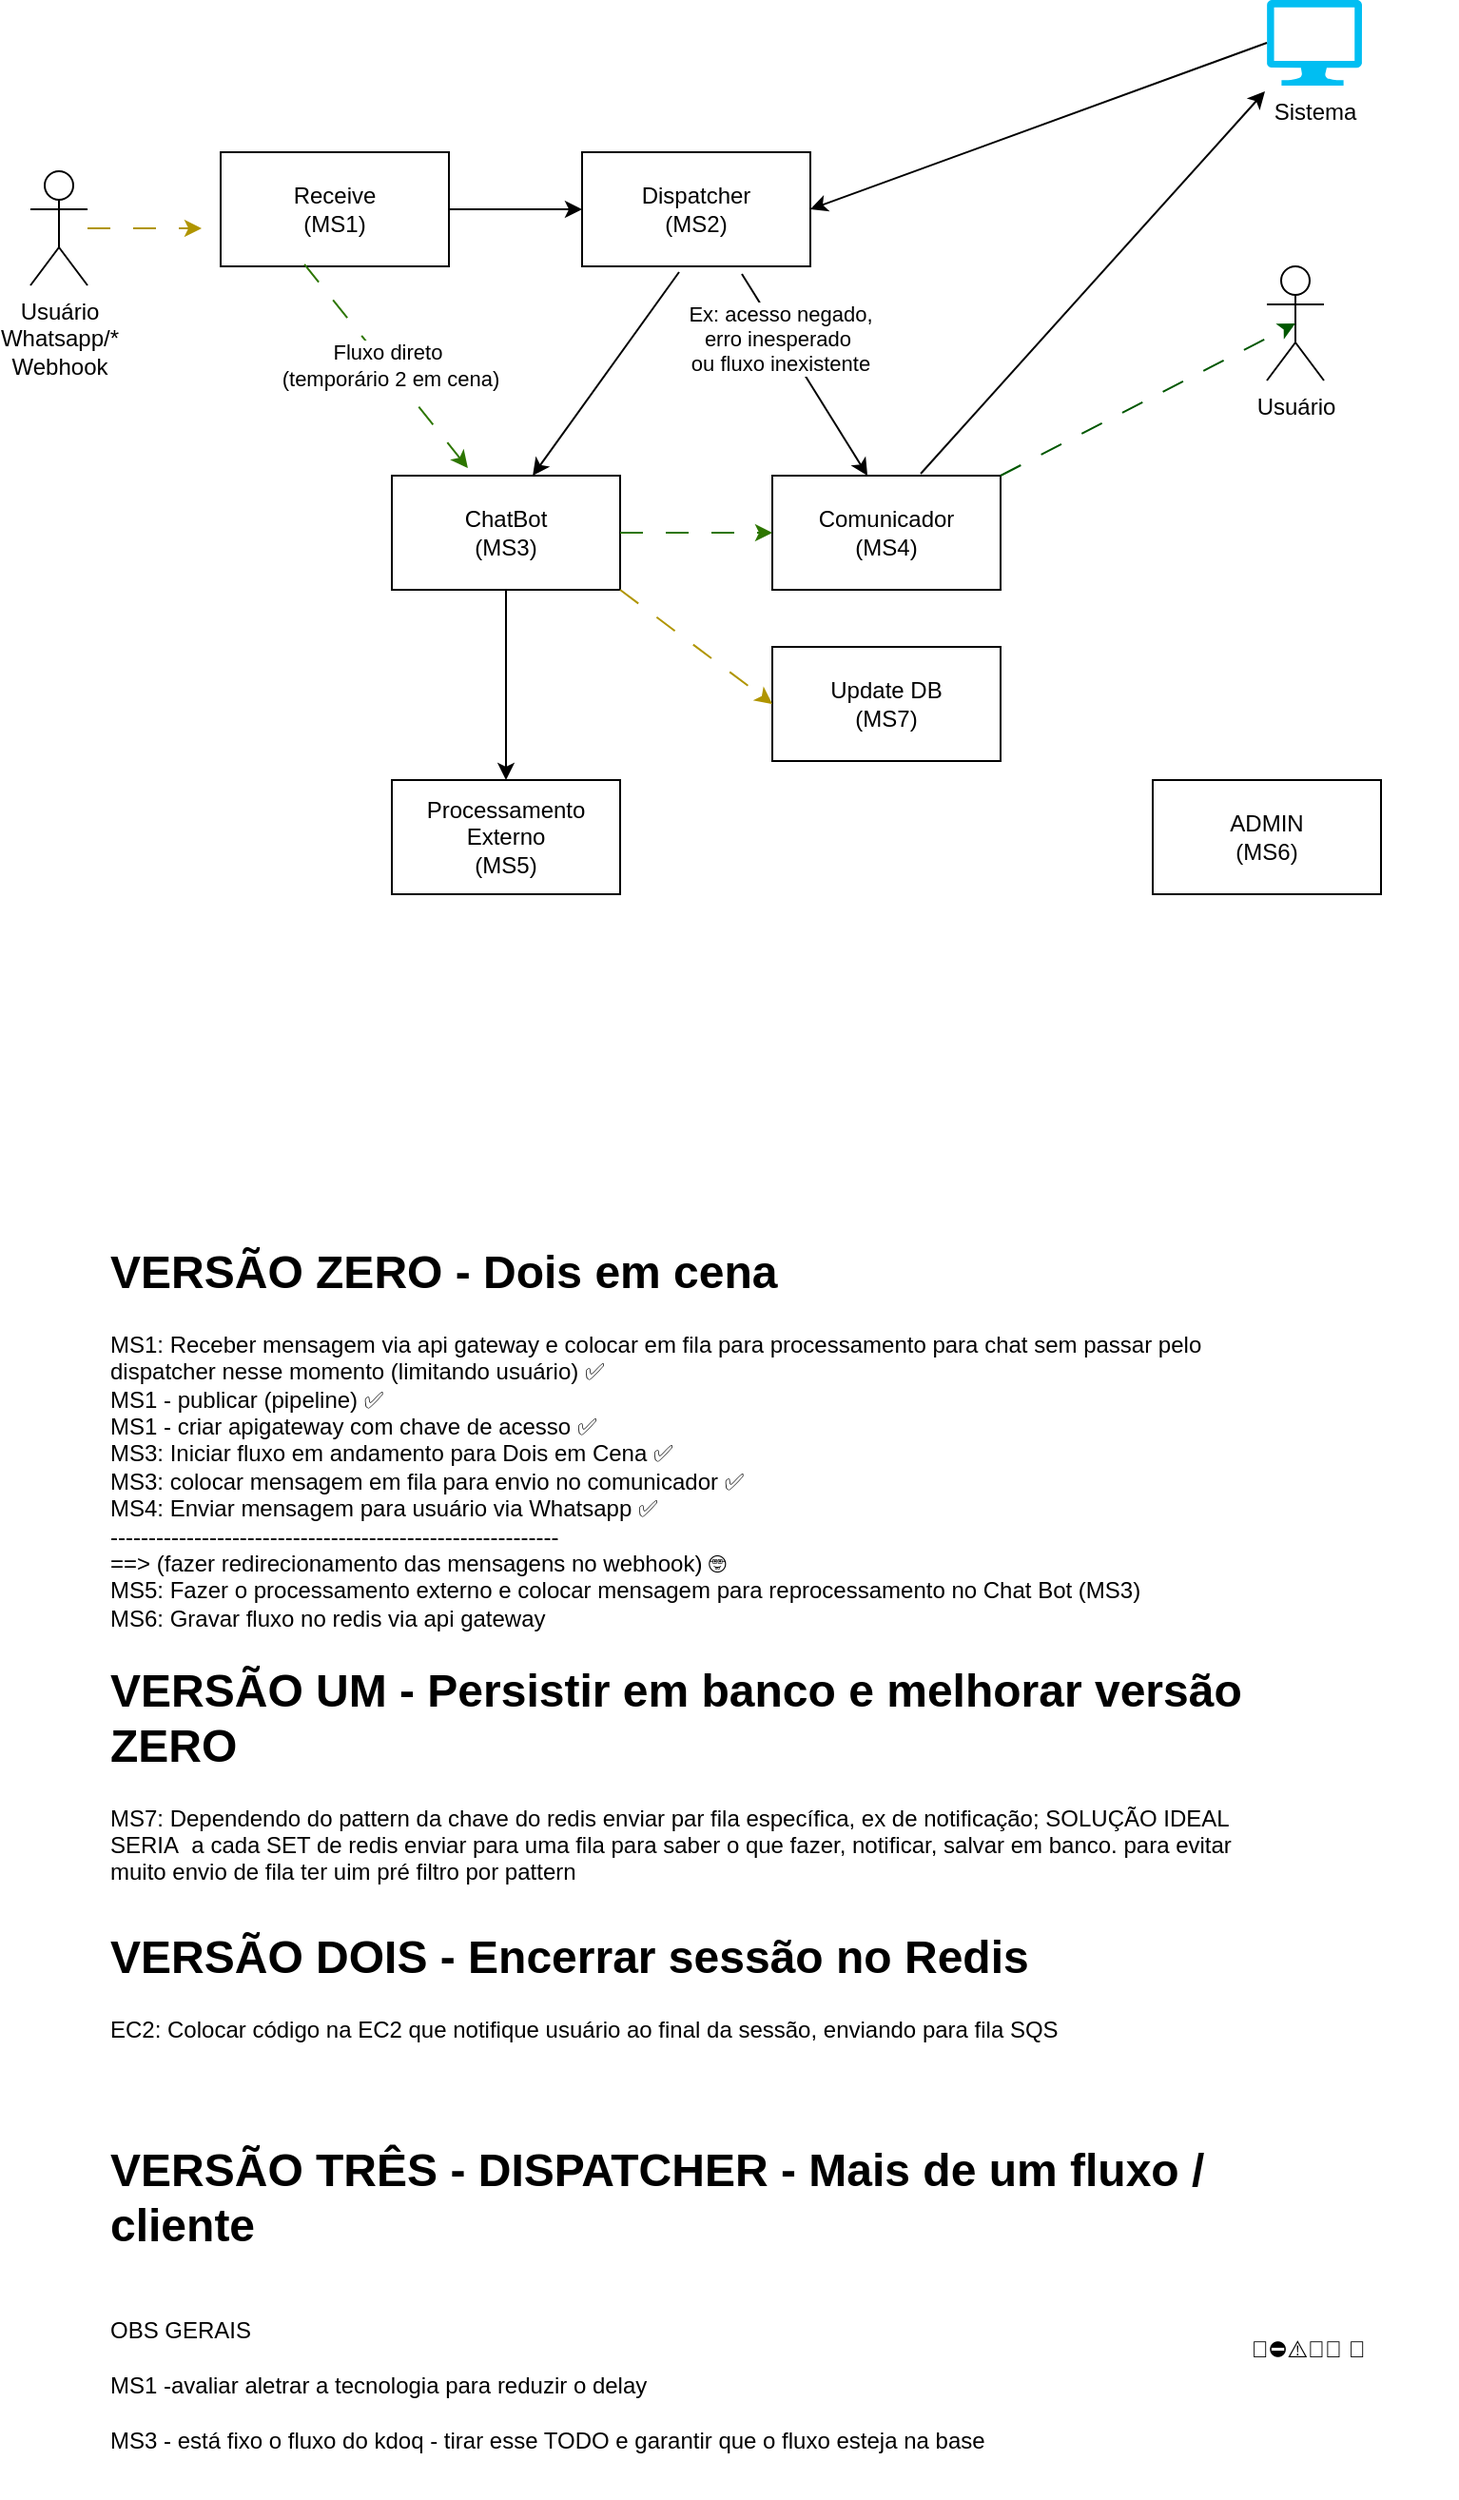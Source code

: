 <mxfile version="24.7.17">
  <diagram name="Page-1" id="x4owEQR5tJqsFIFqXLhK">
    <mxGraphModel dx="989" dy="626" grid="1" gridSize="10" guides="1" tooltips="1" connect="1" arrows="1" fold="1" page="1" pageScale="1" pageWidth="850" pageHeight="1100" math="0" shadow="0">
      <root>
        <mxCell id="0" />
        <mxCell id="1" parent="0" />
        <mxCell id="aL0qmMMuCSAnXSBfhj6i-2" value="Usuário&lt;div&gt;Whatsapp/*&lt;br&gt;Webhook&lt;/div&gt;" style="shape=umlActor;verticalLabelPosition=bottom;verticalAlign=top;html=1;outlineConnect=0;" parent="1" vertex="1">
          <mxGeometry x="40" y="160" width="30" height="60" as="geometry" />
        </mxCell>
        <mxCell id="aL0qmMMuCSAnXSBfhj6i-4" value="Receive&lt;br&gt;(MS1)" style="rounded=0;whiteSpace=wrap;html=1;" parent="1" vertex="1">
          <mxGeometry x="140" y="150" width="120" height="60" as="geometry" />
        </mxCell>
        <mxCell id="aL0qmMMuCSAnXSBfhj6i-7" value="" style="endArrow=classic;html=1;rounded=0;dashed=1;dashPattern=12 12;fillColor=#e3c800;strokeColor=#B09500;" parent="1" source="aL0qmMMuCSAnXSBfhj6i-2" edge="1">
          <mxGeometry width="50" height="50" relative="1" as="geometry">
            <mxPoint x="620" y="490" as="sourcePoint" />
            <mxPoint x="130" y="190" as="targetPoint" />
          </mxGeometry>
        </mxCell>
        <mxCell id="aL0qmMMuCSAnXSBfhj6i-8" value="Dispatcher&lt;br&gt;(MS2)" style="rounded=0;whiteSpace=wrap;html=1;" parent="1" vertex="1">
          <mxGeometry x="330" y="150" width="120" height="60" as="geometry" />
        </mxCell>
        <mxCell id="aL0qmMMuCSAnXSBfhj6i-9" value="ChatBot&lt;br&gt;(MS3)" style="rounded=0;whiteSpace=wrap;html=1;" parent="1" vertex="1">
          <mxGeometry x="230" y="320" width="120" height="60" as="geometry" />
        </mxCell>
        <mxCell id="aL0qmMMuCSAnXSBfhj6i-10" value="" style="endArrow=classic;html=1;rounded=0;exitX=1;exitY=0.5;exitDx=0;exitDy=0;entryX=0;entryY=0.5;entryDx=0;entryDy=0;" parent="1" source="aL0qmMMuCSAnXSBfhj6i-4" target="aL0qmMMuCSAnXSBfhj6i-8" edge="1">
          <mxGeometry width="50" height="50" relative="1" as="geometry">
            <mxPoint x="80" y="200" as="sourcePoint" />
            <mxPoint x="320" y="190" as="targetPoint" />
          </mxGeometry>
        </mxCell>
        <mxCell id="aL0qmMMuCSAnXSBfhj6i-11" value="" style="endArrow=classic;html=1;rounded=0;exitX=0.367;exitY=0.983;exitDx=0;exitDy=0;exitPerimeter=0;entryX=0.333;entryY=-0.067;entryDx=0;entryDy=0;entryPerimeter=0;dashed=1;fillColor=#60a917;strokeColor=#2D7600;dashPattern=12 12;" parent="1" source="aL0qmMMuCSAnXSBfhj6i-4" target="aL0qmMMuCSAnXSBfhj6i-9" edge="1">
          <mxGeometry width="50" height="50" relative="1" as="geometry">
            <mxPoint x="620" y="490" as="sourcePoint" />
            <mxPoint x="670" y="440" as="targetPoint" />
          </mxGeometry>
        </mxCell>
        <mxCell id="aL0qmMMuCSAnXSBfhj6i-12" value="Fluxo direto&amp;nbsp;&lt;div&gt;(temporário 2 em cena)&lt;/div&gt;" style="edgeLabel;html=1;align=center;verticalAlign=middle;resizable=0;points=[];" parent="aL0qmMMuCSAnXSBfhj6i-11" vertex="1" connectable="0">
          <mxGeometry x="0.003" y="2" relative="1" as="geometry">
            <mxPoint as="offset" />
          </mxGeometry>
        </mxCell>
        <mxCell id="aL0qmMMuCSAnXSBfhj6i-13" value="Comunicador&lt;br&gt;(MS4)" style="rounded=0;whiteSpace=wrap;html=1;" parent="1" vertex="1">
          <mxGeometry x="430" y="320" width="120" height="60" as="geometry" />
        </mxCell>
        <mxCell id="aL0qmMMuCSAnXSBfhj6i-14" value="Sistema" style="verticalLabelPosition=bottom;html=1;verticalAlign=top;align=center;strokeColor=none;fillColor=#00BEF2;shape=mxgraph.azure.computer;pointerEvents=1;" parent="1" vertex="1">
          <mxGeometry x="690" y="70" width="50" height="45" as="geometry" />
        </mxCell>
        <mxCell id="aL0qmMMuCSAnXSBfhj6i-15" value="" style="endArrow=classic;html=1;rounded=0;exitX=0;exitY=0.5;exitDx=0;exitDy=0;exitPerimeter=0;entryX=1;entryY=0.5;entryDx=0;entryDy=0;" parent="1" source="aL0qmMMuCSAnXSBfhj6i-14" target="aL0qmMMuCSAnXSBfhj6i-8" edge="1">
          <mxGeometry width="50" height="50" relative="1" as="geometry">
            <mxPoint x="620" y="490" as="sourcePoint" />
            <mxPoint x="670" y="440" as="targetPoint" />
          </mxGeometry>
        </mxCell>
        <mxCell id="aL0qmMMuCSAnXSBfhj6i-16" value="" style="endArrow=classic;html=1;rounded=0;exitX=0.425;exitY=1.05;exitDx=0;exitDy=0;exitPerimeter=0;entryX=0.617;entryY=0;entryDx=0;entryDy=0;entryPerimeter=0;" parent="1" source="aL0qmMMuCSAnXSBfhj6i-8" target="aL0qmMMuCSAnXSBfhj6i-9" edge="1">
          <mxGeometry width="50" height="50" relative="1" as="geometry">
            <mxPoint x="620" y="490" as="sourcePoint" />
            <mxPoint x="670" y="440" as="targetPoint" />
          </mxGeometry>
        </mxCell>
        <mxCell id="aL0qmMMuCSAnXSBfhj6i-17" value="" style="endArrow=classic;html=1;rounded=0;exitX=0.7;exitY=1.067;exitDx=0;exitDy=0;exitPerimeter=0;entryX=0.417;entryY=0;entryDx=0;entryDy=0;entryPerimeter=0;" parent="1" source="aL0qmMMuCSAnXSBfhj6i-8" target="aL0qmMMuCSAnXSBfhj6i-13" edge="1">
          <mxGeometry width="50" height="50" relative="1" as="geometry">
            <mxPoint x="620" y="490" as="sourcePoint" />
            <mxPoint x="670" y="440" as="targetPoint" />
          </mxGeometry>
        </mxCell>
        <mxCell id="aL0qmMMuCSAnXSBfhj6i-25" value="Ex: acesso negado, &lt;br&gt;erro&amp;nbsp;inesperado&amp;nbsp;&lt;div&gt;ou fluxo inexistente&lt;/div&gt;" style="edgeLabel;html=1;align=center;verticalAlign=middle;resizable=0;points=[];" parent="aL0qmMMuCSAnXSBfhj6i-17" vertex="1" connectable="0">
          <mxGeometry x="-0.367" y="-1" relative="1" as="geometry">
            <mxPoint as="offset" />
          </mxGeometry>
        </mxCell>
        <mxCell id="aL0qmMMuCSAnXSBfhj6i-18" value="" style="endArrow=classic;html=1;rounded=0;exitX=1;exitY=0.5;exitDx=0;exitDy=0;entryX=0;entryY=0.5;entryDx=0;entryDy=0;dashed=1;dashPattern=12 12;fillColor=#60a917;strokeColor=#2D7600;" parent="1" source="aL0qmMMuCSAnXSBfhj6i-9" target="aL0qmMMuCSAnXSBfhj6i-13" edge="1">
          <mxGeometry width="50" height="50" relative="1" as="geometry">
            <mxPoint x="620" y="490" as="sourcePoint" />
            <mxPoint x="670" y="440" as="targetPoint" />
          </mxGeometry>
        </mxCell>
        <mxCell id="aL0qmMMuCSAnXSBfhj6i-19" value="Usuário" style="shape=umlActor;verticalLabelPosition=bottom;verticalAlign=top;html=1;outlineConnect=0;" parent="1" vertex="1">
          <mxGeometry x="690" y="210" width="30" height="60" as="geometry" />
        </mxCell>
        <mxCell id="aL0qmMMuCSAnXSBfhj6i-20" value="" style="endArrow=classic;html=1;rounded=0;exitX=1;exitY=0;exitDx=0;exitDy=0;entryX=0.5;entryY=0.5;entryDx=0;entryDy=0;entryPerimeter=0;dashed=1;dashPattern=12 12;fillColor=#008a00;strokeColor=#005700;" parent="1" source="aL0qmMMuCSAnXSBfhj6i-13" target="aL0qmMMuCSAnXSBfhj6i-19" edge="1">
          <mxGeometry width="50" height="50" relative="1" as="geometry">
            <mxPoint x="620" y="490" as="sourcePoint" />
            <mxPoint x="680" y="250" as="targetPoint" />
          </mxGeometry>
        </mxCell>
        <mxCell id="aL0qmMMuCSAnXSBfhj6i-21" value="" style="endArrow=classic;html=1;rounded=0;exitX=0.65;exitY=-0.017;exitDx=0;exitDy=0;exitPerimeter=0;entryX=-0.02;entryY=1.067;entryDx=0;entryDy=0;entryPerimeter=0;" parent="1" source="aL0qmMMuCSAnXSBfhj6i-13" target="aL0qmMMuCSAnXSBfhj6i-14" edge="1">
          <mxGeometry width="50" height="50" relative="1" as="geometry">
            <mxPoint x="560" y="330" as="sourcePoint" />
            <mxPoint x="690" y="260" as="targetPoint" />
          </mxGeometry>
        </mxCell>
        <mxCell id="aL0qmMMuCSAnXSBfhj6i-22" value="Processamento&lt;br&gt;Externo&lt;br&gt;(MS5)" style="rounded=0;whiteSpace=wrap;html=1;" parent="1" vertex="1">
          <mxGeometry x="230" y="480" width="120" height="60" as="geometry" />
        </mxCell>
        <mxCell id="aL0qmMMuCSAnXSBfhj6i-24" value="" style="endArrow=classic;html=1;rounded=0;exitX=0.5;exitY=1;exitDx=0;exitDy=0;" parent="1" source="aL0qmMMuCSAnXSBfhj6i-9" target="aL0qmMMuCSAnXSBfhj6i-22" edge="1">
          <mxGeometry width="50" height="50" relative="1" as="geometry">
            <mxPoint x="290" y="390" as="sourcePoint" />
            <mxPoint x="670" y="440" as="targetPoint" />
          </mxGeometry>
        </mxCell>
        <mxCell id="GBnZuMFmrzQNFnWWCVj_-2" value="&lt;h1 style=&quot;margin-top: 0px;&quot;&gt;VERSÃO ZERO - Dois em cena&lt;/h1&gt;&lt;div&gt;MS1: Receber mensagem via api gateway e colocar em fila para processamento para chat sem passar pelo dispatcher nesse momento (limitando usuário)&amp;nbsp;&lt;span style=&quot;background-color: initial;&quot;&gt;✅&lt;br&gt;&lt;/span&gt;&lt;span style=&quot;background-color: initial;&quot;&gt;MS1 - publicar (pipeline)&amp;nbsp;&lt;/span&gt;✅&lt;span style=&quot;background-color: initial;&quot;&gt;&lt;br&gt;MS1 - criar apigateway com chave de acesso&lt;/span&gt;&amp;nbsp;✅&lt;br&gt;&lt;span style=&quot;background-color: initial;&quot;&gt;MS3: Iniciar fluxo em andamento para Dois em Cena&amp;nbsp;&lt;/span&gt;✅&lt;span style=&quot;background-color: initial;&quot;&gt;&lt;br&gt;&lt;/span&gt;&lt;div&gt;&lt;span style=&quot;background-color: initial;&quot;&gt;MS3: colocar mensagem em fila para envio no comunicador&amp;nbsp;&lt;/span&gt;✅&lt;span style=&quot;background-color: initial;&quot;&gt;&lt;br&gt;&lt;/span&gt;MS4: Enviar mensagem para usuário via Whatsapp&amp;nbsp;&lt;span style=&quot;background-color: initial;&quot;&gt;✅&lt;/span&gt;&lt;/div&gt;-----------------------------------------------------------&lt;br&gt;&lt;span style=&quot;background-color: initial;&quot;&gt;==&amp;gt; (fazer redirecionamento das mensagens no webhook) 🤓&lt;/span&gt;&lt;br&gt;&lt;/div&gt;&lt;div&gt;MS5: Fazer o processamento externo e colocar mensagem para reprocessamento no Chat Bot (MS3)&lt;br&gt;MS6: Gravar fluxo no redis via api gateway&lt;br&gt;&lt;br&gt;&lt;br&gt;&lt;/div&gt;" style="text;html=1;whiteSpace=wrap;overflow=hidden;rounded=0;" parent="1" vertex="1">
          <mxGeometry x="80" y="718" width="620" height="212" as="geometry" />
        </mxCell>
        <mxCell id="GBnZuMFmrzQNFnWWCVj_-3" value="ADMIN&lt;br&gt;(MS6)" style="rounded=0;whiteSpace=wrap;html=1;" parent="1" vertex="1">
          <mxGeometry x="630" y="480" width="120" height="60" as="geometry" />
        </mxCell>
        <mxCell id="1eh-dSSV-2nS1JZkb8D_-3" value="&lt;h1 style=&quot;margin-top: 0px;&quot;&gt;VERSÃO TRÊS - DISPATCHER - Mais de um fluxo / cliente&lt;/h1&gt;&lt;div&gt;&lt;br&gt;&lt;/div&gt;" style="text;html=1;whiteSpace=wrap;overflow=hidden;rounded=0;" parent="1" vertex="1">
          <mxGeometry x="80" y="1190" width="620" height="80" as="geometry" />
        </mxCell>
        <mxCell id="1eh-dSSV-2nS1JZkb8D_-4" value="&lt;h1 style=&quot;margin-top: 0px;&quot;&gt;&lt;span style=&quot;background-color: initial; font-size: 12px; font-weight: normal;&quot;&gt;🚀⛔⚠️🤓✅&amp;nbsp;🎯&lt;/span&gt;&lt;br&gt;&lt;/h1&gt;" style="text;html=1;whiteSpace=wrap;overflow=hidden;rounded=0;" parent="1" vertex="1">
          <mxGeometry x="680" y="1280" width="110" height="40" as="geometry" />
        </mxCell>
        <mxCell id="1eh-dSSV-2nS1JZkb8D_-5" value="&lt;h1 style=&quot;margin-top: 0px;&quot;&gt;&lt;span style=&quot;background-color: initial; font-size: 12px; font-weight: normal;&quot;&gt;OBS GERAIS&lt;br&gt;MS1 -avaliar aletrar a tecnologia para reduzir&amp;nbsp;o delay&lt;br&gt;&lt;/span&gt;&lt;font style=&quot;font-size: 12px; font-weight: normal;&quot;&gt;MS3 - está fixo o fluxo do kdoq - tirar esse TODO e garantir que o fluxo esteja na base&amp;nbsp;&lt;/font&gt;&lt;/h1&gt;" style="text;html=1;whiteSpace=wrap;overflow=hidden;rounded=0;" parent="1" vertex="1">
          <mxGeometry x="80" y="1270" width="500" height="110" as="geometry" />
        </mxCell>
        <mxCell id="1eh-dSSV-2nS1JZkb8D_-9" value="Update DB&lt;br&gt;(MS7)" style="rounded=0;whiteSpace=wrap;html=1;" parent="1" vertex="1">
          <mxGeometry x="430" y="410" width="120" height="60" as="geometry" />
        </mxCell>
        <mxCell id="1eh-dSSV-2nS1JZkb8D_-10" value="" style="endArrow=classic;html=1;rounded=0;exitX=1;exitY=1;exitDx=0;exitDy=0;entryX=0;entryY=0.5;entryDx=0;entryDy=0;dashed=1;dashPattern=12 12;fillColor=#e3c800;strokeColor=#B09500;" parent="1" source="aL0qmMMuCSAnXSBfhj6i-9" target="1eh-dSSV-2nS1JZkb8D_-9" edge="1">
          <mxGeometry width="50" height="50" relative="1" as="geometry">
            <mxPoint x="360" y="360" as="sourcePoint" />
            <mxPoint x="440" y="360" as="targetPoint" />
          </mxGeometry>
        </mxCell>
        <mxCell id="1eh-dSSV-2nS1JZkb8D_-13" value="&lt;h1 style=&quot;margin-top: 0px;&quot;&gt;VERSÃO UM - Persistir em banco e melhorar versão ZERO&lt;/h1&gt;&lt;div&gt;MS7: Dependendo do pattern da chave do redis enviar par fila específica, ex de notificação; SOLUÇÃO IDEAL SERIA&amp;nbsp; a cada SET de redis enviar para uma fila para saber o que fazer, notificar, salvar em banco. para evitar muito envio de fila ter uim pré filtro por pattern&lt;/div&gt;" style="text;html=1;whiteSpace=wrap;overflow=hidden;rounded=0;" parent="1" vertex="1">
          <mxGeometry x="80" y="938" width="620" height="122" as="geometry" />
        </mxCell>
        <mxCell id="1eh-dSSV-2nS1JZkb8D_-14" value="&lt;h1 style=&quot;margin-top: 0px;&quot;&gt;VERSÃO DOIS - Encerrar sessão no Redis&lt;/h1&gt;&lt;div&gt;EC2: Colocar código na EC2 que notifique usuário ao final da sessão, enviando para fila SQS&lt;/div&gt;" style="text;html=1;whiteSpace=wrap;overflow=hidden;rounded=0;" parent="1" vertex="1">
          <mxGeometry x="80" y="1078" width="620" height="102" as="geometry" />
        </mxCell>
      </root>
    </mxGraphModel>
  </diagram>
</mxfile>
